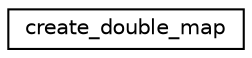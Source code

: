 digraph "Graphical Class Hierarchy"
{
  edge [fontname="Helvetica",fontsize="10",labelfontname="Helvetica",labelfontsize="10"];
  node [fontname="Helvetica",fontsize="10",shape=record];
  rankdir="LR";
  Node1 [label="create_double_map",height=0.2,width=0.4,color="black", fillcolor="white", style="filled",URL="$classcreate__double__map.html"];
}
